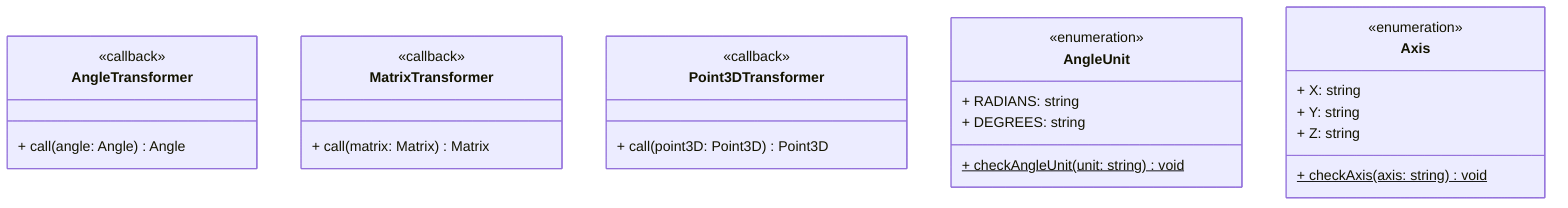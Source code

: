 classDiagram

    class AngleTransformer {
        <<callback>>
        + call(angle: Angle) Angle
    }

    class MatrixTransformer {
        <<callback>>
        + call(matrix: Matrix) Matrix
    }

    class Point3DTransformer {
        <<callback>>
        + call(point3D: Point3D) Point3D
    }

    class AngleUnit {
        <<enumeration>>
        + RADIANS: string
        + DEGREES: string
        + checkAngleUnit(unit: string)$ void
    }

    class Axis {
        <<enumeration>>
        + X: string
        + Y: string
        + Z: string
        + checkAxis(axis: string)$ void
    }